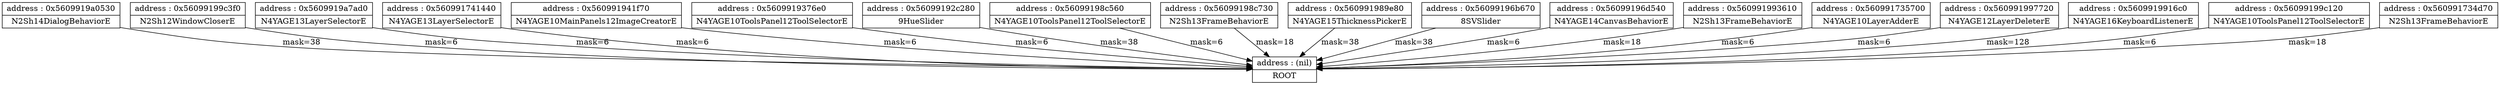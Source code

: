 digraph {
	node [shape=record]
	"node(nil)" [label = "{address : (nil) | ROOT}"];

	"node0x5609919a0530" -> "node(nil)" [color=black, label="mask=38"];
	"node0x56099199c3f0" -> "node(nil)" [color=black, label="mask=6"];
	"node0x5609919a7ad0" -> "node(nil)" [color=black, label="mask=6"];
	"node0x560991741440" -> "node(nil)" [color=black, label="mask=6"];
	"node0x560991941f70" -> "node(nil)" [color=black, label="mask=6"];
	"node0x5609919376e0" -> "node(nil)" [color=black, label="mask=6"];
	"node0x56099192c280" -> "node(nil)" [color=black, label="mask=38"];
	"node0x56099198c560" -> "node(nil)" [color=black, label="mask=6"];
	"node0x56099198c730" -> "node(nil)" [color=black, label="mask=18"];
	"node0x560991989e80" -> "node(nil)" [color=black, label="mask=38"];
	"node0x56099196b670" -> "node(nil)" [color=black, label="mask=38"];
	"node0x56099196d540" -> "node(nil)" [color=black, label="mask=6"];
	"node0x560991993610" -> "node(nil)" [color=black, label="mask=18"];
	"node0x560991735700" -> "node(nil)" [color=black, label="mask=6"];
	"node0x560991997720" -> "node(nil)" [color=black, label="mask=6"];
	"node0x5609919916c0" -> "node(nil)" [color=black, label="mask=128"];
	"node0x56099199c120" -> "node(nil)" [color=black, label="mask=6"];
	"node0x560991734d70" -> "node(nil)" [color=black, label="mask=18"];
	"node0x5609919a0530" [label = "{address : 0x5609919a0530 | N2Sh14DialogBehaviorE}"];

	"node0x56099199c3f0" [label = "{address : 0x56099199c3f0 | N2Sh12WindowCloserE}"];

	"node0x5609919a7ad0" [label = "{address : 0x5609919a7ad0 | N4YAGE13LayerSelectorE}"];

	"node0x560991741440" [label = "{address : 0x560991741440 | N4YAGE13LayerSelectorE}"];

	"node0x560991941f70" [label = "{address : 0x560991941f70 | N4YAGE10MainPanels12ImageCreatorE}"];

	"node0x5609919376e0" [label = "{address : 0x5609919376e0 | N4YAGE10ToolsPanel12ToolSelectorE}"];

	"node0x56099192c280" [label = "{address : 0x56099192c280 | 9HueSlider}"];

	"node0x56099198c560" [label = "{address : 0x56099198c560 | N4YAGE10ToolsPanel12ToolSelectorE}"];

	"node0x56099198c730" [label = "{address : 0x56099198c730 | N2Sh13FrameBehaviorE}"];

	"node0x560991989e80" [label = "{address : 0x560991989e80 | N4YAGE15ThicknessPickerE}"];

	"node0x56099196b670" [label = "{address : 0x56099196b670 | 8SVSlider}"];

	"node0x56099196d540" [label = "{address : 0x56099196d540 | N4YAGE14CanvasBehaviorE}"];

	"node0x560991993610" [label = "{address : 0x560991993610 | N2Sh13FrameBehaviorE}"];

	"node0x560991735700" [label = "{address : 0x560991735700 | N4YAGE10LayerAdderE}"];

	"node0x560991997720" [label = "{address : 0x560991997720 | N4YAGE12LayerDeleterE}"];

	"node0x5609919916c0" [label = "{address : 0x5609919916c0 | N4YAGE16KeyboardListenerE}"];

	"node0x56099199c120" [label = "{address : 0x56099199c120 | N4YAGE10ToolsPanel12ToolSelectorE}"];

	"node0x560991734d70" [label = "{address : 0x560991734d70 | N2Sh13FrameBehaviorE}"];

}
